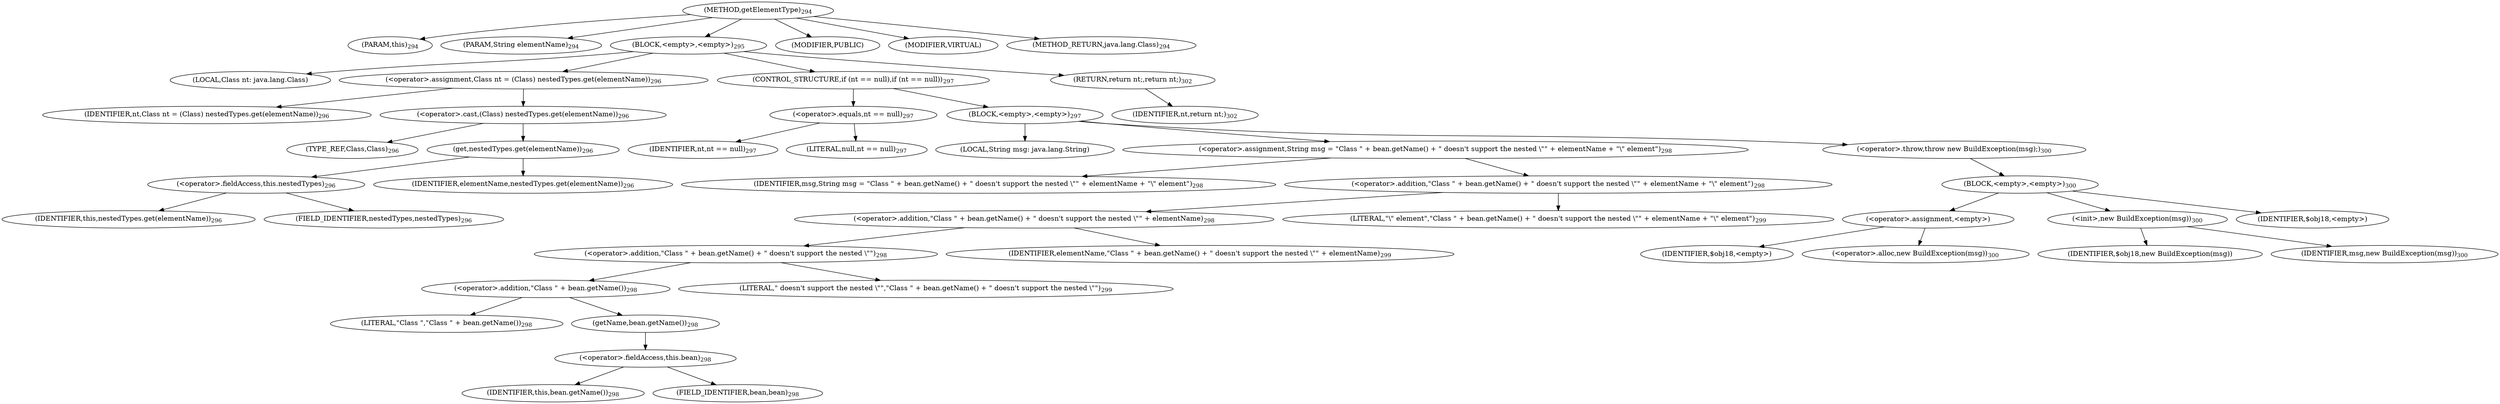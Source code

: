 digraph "getElementType" {  
"712" [label = <(METHOD,getElementType)<SUB>294</SUB>> ]
"713" [label = <(PARAM,this)<SUB>294</SUB>> ]
"714" [label = <(PARAM,String elementName)<SUB>294</SUB>> ]
"715" [label = <(BLOCK,&lt;empty&gt;,&lt;empty&gt;)<SUB>295</SUB>> ]
"716" [label = <(LOCAL,Class nt: java.lang.Class)> ]
"717" [label = <(&lt;operator&gt;.assignment,Class nt = (Class) nestedTypes.get(elementName))<SUB>296</SUB>> ]
"718" [label = <(IDENTIFIER,nt,Class nt = (Class) nestedTypes.get(elementName))<SUB>296</SUB>> ]
"719" [label = <(&lt;operator&gt;.cast,(Class) nestedTypes.get(elementName))<SUB>296</SUB>> ]
"720" [label = <(TYPE_REF,Class,Class)<SUB>296</SUB>> ]
"721" [label = <(get,nestedTypes.get(elementName))<SUB>296</SUB>> ]
"722" [label = <(&lt;operator&gt;.fieldAccess,this.nestedTypes)<SUB>296</SUB>> ]
"723" [label = <(IDENTIFIER,this,nestedTypes.get(elementName))<SUB>296</SUB>> ]
"724" [label = <(FIELD_IDENTIFIER,nestedTypes,nestedTypes)<SUB>296</SUB>> ]
"725" [label = <(IDENTIFIER,elementName,nestedTypes.get(elementName))<SUB>296</SUB>> ]
"726" [label = <(CONTROL_STRUCTURE,if (nt == null),if (nt == null))<SUB>297</SUB>> ]
"727" [label = <(&lt;operator&gt;.equals,nt == null)<SUB>297</SUB>> ]
"728" [label = <(IDENTIFIER,nt,nt == null)<SUB>297</SUB>> ]
"729" [label = <(LITERAL,null,nt == null)<SUB>297</SUB>> ]
"730" [label = <(BLOCK,&lt;empty&gt;,&lt;empty&gt;)<SUB>297</SUB>> ]
"731" [label = <(LOCAL,String msg: java.lang.String)> ]
"732" [label = <(&lt;operator&gt;.assignment,String msg = &quot;Class &quot; + bean.getName() + &quot; doesn't support the nested \&quot;&quot; + elementName + &quot;\&quot; element&quot;)<SUB>298</SUB>> ]
"733" [label = <(IDENTIFIER,msg,String msg = &quot;Class &quot; + bean.getName() + &quot; doesn't support the nested \&quot;&quot; + elementName + &quot;\&quot; element&quot;)<SUB>298</SUB>> ]
"734" [label = <(&lt;operator&gt;.addition,&quot;Class &quot; + bean.getName() + &quot; doesn't support the nested \&quot;&quot; + elementName + &quot;\&quot; element&quot;)<SUB>298</SUB>> ]
"735" [label = <(&lt;operator&gt;.addition,&quot;Class &quot; + bean.getName() + &quot; doesn't support the nested \&quot;&quot; + elementName)<SUB>298</SUB>> ]
"736" [label = <(&lt;operator&gt;.addition,&quot;Class &quot; + bean.getName() + &quot; doesn't support the nested \&quot;&quot;)<SUB>298</SUB>> ]
"737" [label = <(&lt;operator&gt;.addition,&quot;Class &quot; + bean.getName())<SUB>298</SUB>> ]
"738" [label = <(LITERAL,&quot;Class &quot;,&quot;Class &quot; + bean.getName())<SUB>298</SUB>> ]
"739" [label = <(getName,bean.getName())<SUB>298</SUB>> ]
"740" [label = <(&lt;operator&gt;.fieldAccess,this.bean)<SUB>298</SUB>> ]
"741" [label = <(IDENTIFIER,this,bean.getName())<SUB>298</SUB>> ]
"742" [label = <(FIELD_IDENTIFIER,bean,bean)<SUB>298</SUB>> ]
"743" [label = <(LITERAL,&quot; doesn't support the nested \&quot;&quot;,&quot;Class &quot; + bean.getName() + &quot; doesn't support the nested \&quot;&quot;)<SUB>299</SUB>> ]
"744" [label = <(IDENTIFIER,elementName,&quot;Class &quot; + bean.getName() + &quot; doesn't support the nested \&quot;&quot; + elementName)<SUB>299</SUB>> ]
"745" [label = <(LITERAL,&quot;\&quot; element&quot;,&quot;Class &quot; + bean.getName() + &quot; doesn't support the nested \&quot;&quot; + elementName + &quot;\&quot; element&quot;)<SUB>299</SUB>> ]
"746" [label = <(&lt;operator&gt;.throw,throw new BuildException(msg);)<SUB>300</SUB>> ]
"747" [label = <(BLOCK,&lt;empty&gt;,&lt;empty&gt;)<SUB>300</SUB>> ]
"748" [label = <(&lt;operator&gt;.assignment,&lt;empty&gt;)> ]
"749" [label = <(IDENTIFIER,$obj18,&lt;empty&gt;)> ]
"750" [label = <(&lt;operator&gt;.alloc,new BuildException(msg))<SUB>300</SUB>> ]
"751" [label = <(&lt;init&gt;,new BuildException(msg))<SUB>300</SUB>> ]
"752" [label = <(IDENTIFIER,$obj18,new BuildException(msg))> ]
"753" [label = <(IDENTIFIER,msg,new BuildException(msg))<SUB>300</SUB>> ]
"754" [label = <(IDENTIFIER,$obj18,&lt;empty&gt;)> ]
"755" [label = <(RETURN,return nt;,return nt;)<SUB>302</SUB>> ]
"756" [label = <(IDENTIFIER,nt,return nt;)<SUB>302</SUB>> ]
"757" [label = <(MODIFIER,PUBLIC)> ]
"758" [label = <(MODIFIER,VIRTUAL)> ]
"759" [label = <(METHOD_RETURN,java.lang.Class)<SUB>294</SUB>> ]
  "712" -> "713" 
  "712" -> "714" 
  "712" -> "715" 
  "712" -> "757" 
  "712" -> "758" 
  "712" -> "759" 
  "715" -> "716" 
  "715" -> "717" 
  "715" -> "726" 
  "715" -> "755" 
  "717" -> "718" 
  "717" -> "719" 
  "719" -> "720" 
  "719" -> "721" 
  "721" -> "722" 
  "721" -> "725" 
  "722" -> "723" 
  "722" -> "724" 
  "726" -> "727" 
  "726" -> "730" 
  "727" -> "728" 
  "727" -> "729" 
  "730" -> "731" 
  "730" -> "732" 
  "730" -> "746" 
  "732" -> "733" 
  "732" -> "734" 
  "734" -> "735" 
  "734" -> "745" 
  "735" -> "736" 
  "735" -> "744" 
  "736" -> "737" 
  "736" -> "743" 
  "737" -> "738" 
  "737" -> "739" 
  "739" -> "740" 
  "740" -> "741" 
  "740" -> "742" 
  "746" -> "747" 
  "747" -> "748" 
  "747" -> "751" 
  "747" -> "754" 
  "748" -> "749" 
  "748" -> "750" 
  "751" -> "752" 
  "751" -> "753" 
  "755" -> "756" 
}
